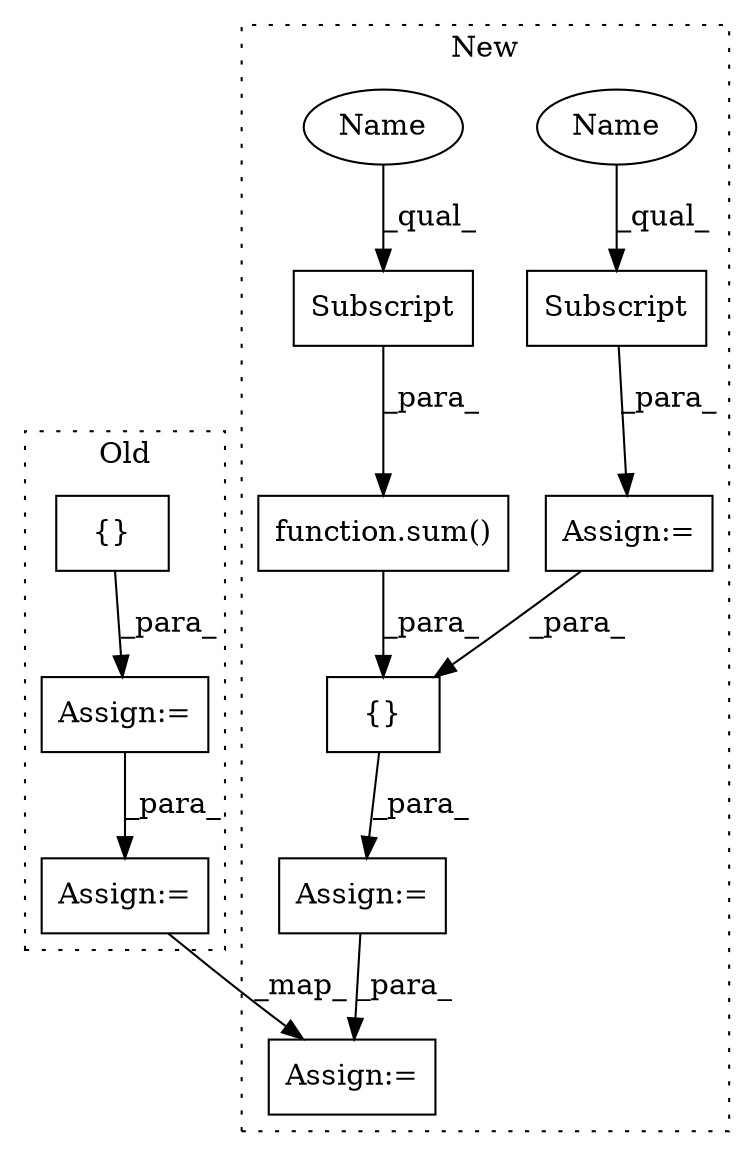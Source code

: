 digraph G {
subgraph cluster0 {
1 [label="{}" a="59" s="15310,15310" l="2,1" shape="box"];
4 [label="Assign:=" a="68" s="15307" l="3" shape="box"];
9 [label="Assign:=" a="68" s="15545" l="3" shape="box"];
label = "Old";
style="dotted";
}
subgraph cluster1 {
2 [label="function.sum()" a="75" s="14764,14787" l="4,1" shape="box"];
3 [label="Assign:=" a="68" s="14809" l="3" shape="box"];
5 [label="Assign:=" a="68" s="14713" l="3" shape="box"];
6 [label="Subscript" a="63" s="14768,0" l="19,0" shape="box"];
7 [label="{}" a="59" s="14812,14842" l="1,0" shape="box"];
8 [label="Subscript" a="63" s="14716,0" l="16,0" shape="box"];
10 [label="Assign:=" a="68" s="14900" l="15" shape="box"];
11 [label="Name" a="87" s="14716" l="11" shape="ellipse"];
12 [label="Name" a="87" s="14768" l="11" shape="ellipse"];
label = "New";
style="dotted";
}
1 -> 4 [label="_para_"];
2 -> 7 [label="_para_"];
3 -> 10 [label="_para_"];
4 -> 9 [label="_para_"];
5 -> 7 [label="_para_"];
6 -> 2 [label="_para_"];
7 -> 3 [label="_para_"];
8 -> 5 [label="_para_"];
9 -> 10 [label="_map_"];
11 -> 8 [label="_qual_"];
12 -> 6 [label="_qual_"];
}
